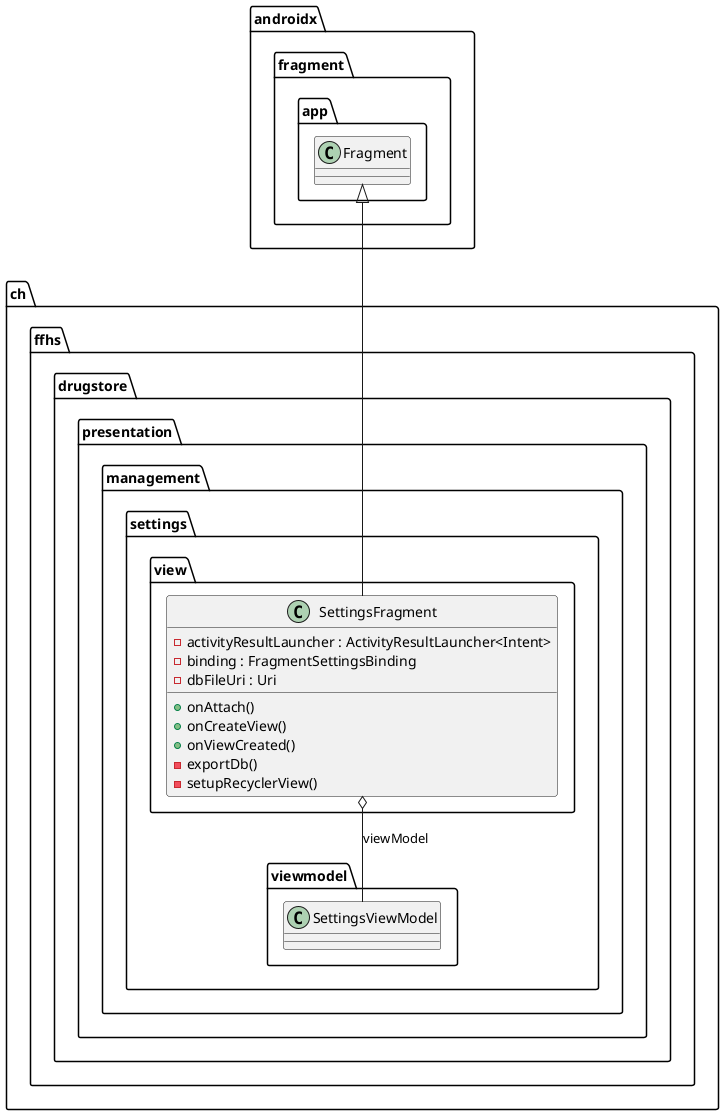 @startuml

  namespace ch.ffhs.drugstore {
    namespace presentation {
      namespace management {
        namespace settings.view {
          class ch.ffhs.drugstore.presentation.management.settings.view.SettingsFragment {
              - activityResultLauncher : ActivityResultLauncher<Intent>
              - binding : FragmentSettingsBinding
              - dbFileUri : Uri
              + onAttach()
              + onCreateView()
              + onViewCreated()
              - exportDb()
              - setupRecyclerView()
          }
        }
      }
    }
  }
  

  ch.ffhs.drugstore.presentation.management.settings.view.SettingsFragment -up-|> androidx.fragment.app.Fragment
  ch.ffhs.drugstore.presentation.management.settings.view.SettingsFragment o-- ch.ffhs.drugstore.presentation.management.settings.viewmodel.SettingsViewModel : viewModel


@enduml
